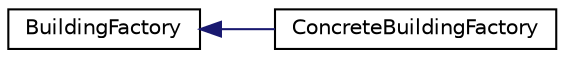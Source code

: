 digraph "Graphical Class Hierarchy"
{
 // LATEX_PDF_SIZE
  edge [fontname="Helvetica",fontsize="10",labelfontname="Helvetica",labelfontsize="10"];
  node [fontname="Helvetica",fontsize="10",shape=record];
  rankdir="LR";
  Node0 [label="BuildingFactory",height=0.2,width=0.4,color="black", fillcolor="white", style="filled",URL="$classBuildingFactory.html",tooltip="Abstract factory class that defines interface for creating Building objects."];
  Node0 -> Node1 [dir="back",color="midnightblue",fontsize="10",style="solid",fontname="Helvetica"];
  Node1 [label="ConcreteBuildingFactory",height=0.2,width=0.4,color="black", fillcolor="white", style="filled",URL="$classConcreteBuildingFactory.html",tooltip="Concrete implementation of the BuildingFactory interface."];
}
